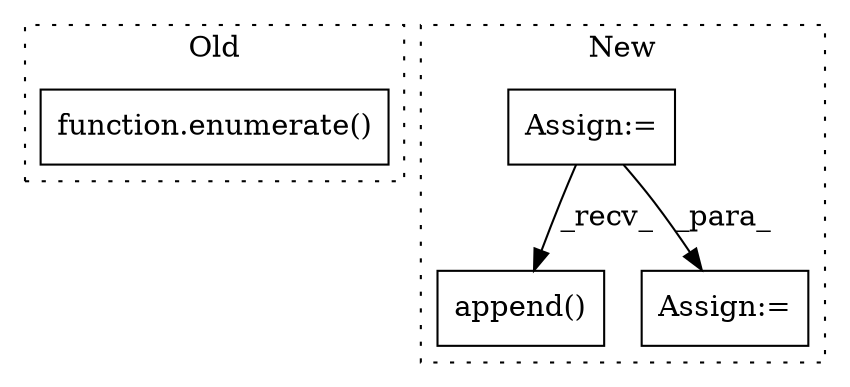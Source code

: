 digraph G {
subgraph cluster0 {
1 [label="function.enumerate()" a="75" s="3355,3378" l="10,1" shape="box"];
label = "Old";
style="dotted";
}
subgraph cluster1 {
2 [label="append()" a="75" s="3529,3565" l="25,1" shape="box"];
3 [label="Assign:=" a="68" s="3313" l="3" shape="box"];
4 [label="Assign:=" a="68" s="4295" l="3" shape="box"];
label = "New";
style="dotted";
}
3 -> 4 [label="_para_"];
3 -> 2 [label="_recv_"];
}